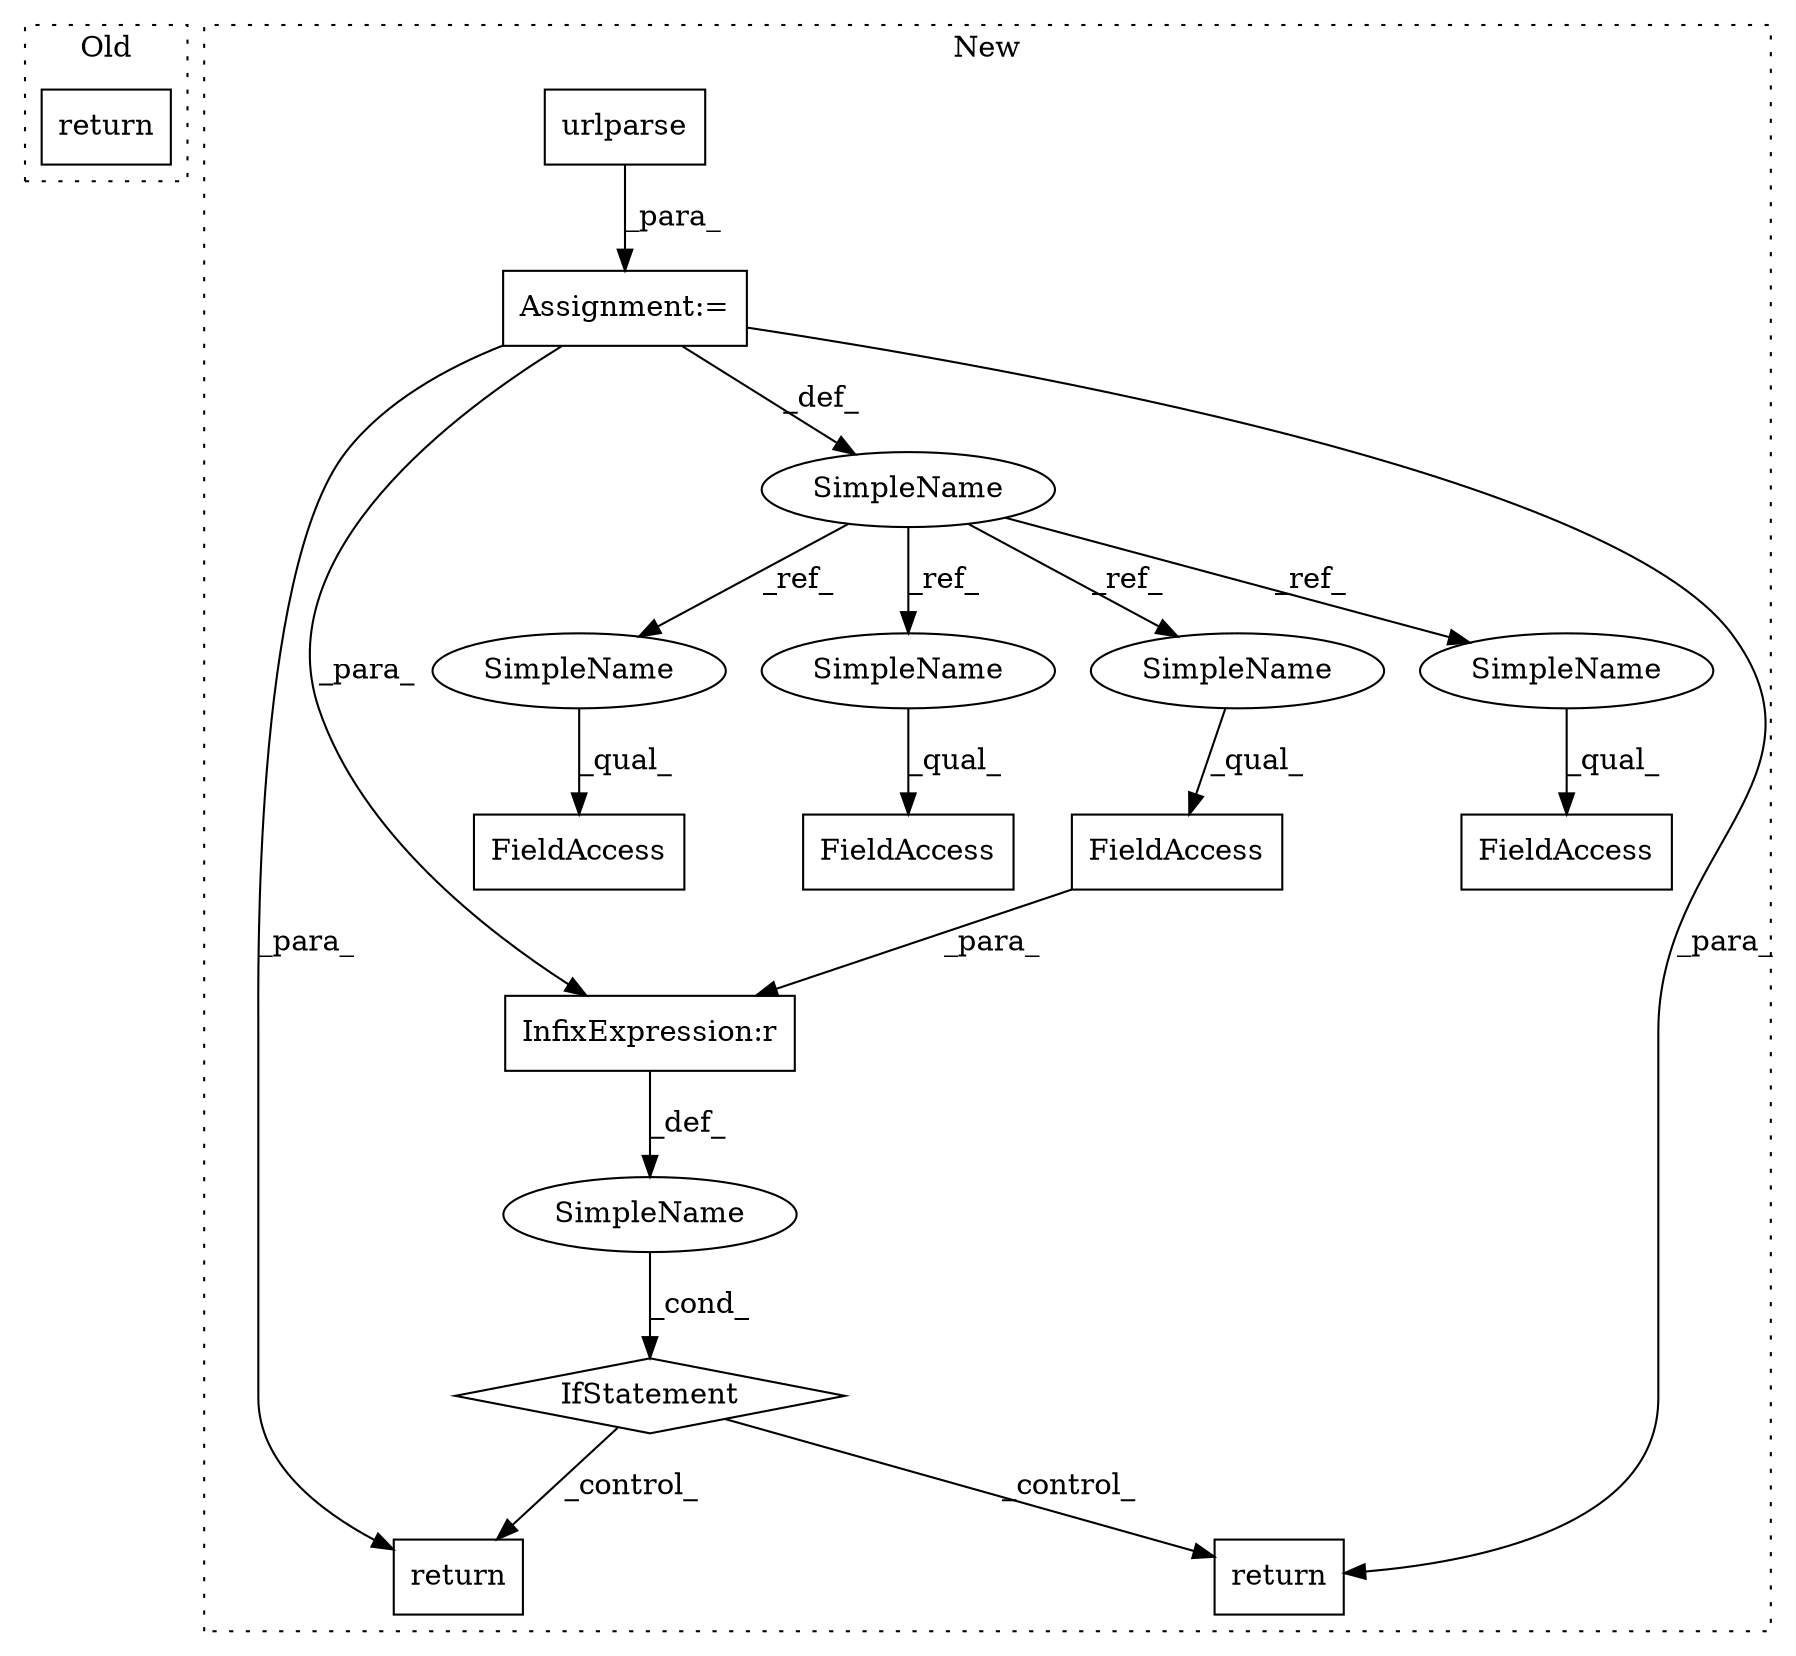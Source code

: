 digraph G {
subgraph cluster0 {
1 [label="return" a="41" s="2741" l="7" shape="box"];
label = "Old";
style="dotted";
}
subgraph cluster1 {
2 [label="urlparse" a="32" s="2846,2870" l="9,1" shape="box"];
3 [label="FieldAccess" a="22" s="2881" l="15" shape="box"];
4 [label="IfStatement" a="25" s="2877,2904" l="4,2" shape="diamond"];
5 [label="InfixExpression:r" a="27" s="2896" l="4" shape="box"];
6 [label="Assignment:=" a="7" s="2845" l="1" shape="box"];
7 [label="SimpleName" a="42" s="" l="" shape="ellipse"];
8 [label="return" a="41" s="3010" l="7" shape="box"];
9 [label="SimpleName" a="42" s="2839" l="6" shape="ellipse"];
10 [label="FieldAccess" a="22" s="2980" l="15" shape="box"];
11 [label="FieldAccess" a="22" s="2964" l="15" shape="box"];
12 [label="FieldAccess" a="22" s="3044" l="15" shape="box"];
13 [label="return" a="41" s="2914" l="7" shape="box"];
14 [label="SimpleName" a="42" s="3044" l="6" shape="ellipse"];
15 [label="SimpleName" a="42" s="2881" l="6" shape="ellipse"];
16 [label="SimpleName" a="42" s="2964" l="6" shape="ellipse"];
17 [label="SimpleName" a="42" s="2980" l="6" shape="ellipse"];
label = "New";
style="dotted";
}
2 -> 6 [label="_para_"];
3 -> 5 [label="_para_"];
4 -> 8 [label="_control_"];
4 -> 13 [label="_control_"];
5 -> 7 [label="_def_"];
6 -> 8 [label="_para_"];
6 -> 13 [label="_para_"];
6 -> 5 [label="_para_"];
6 -> 9 [label="_def_"];
7 -> 4 [label="_cond_"];
9 -> 16 [label="_ref_"];
9 -> 14 [label="_ref_"];
9 -> 15 [label="_ref_"];
9 -> 17 [label="_ref_"];
14 -> 12 [label="_qual_"];
15 -> 3 [label="_qual_"];
16 -> 11 [label="_qual_"];
17 -> 10 [label="_qual_"];
}